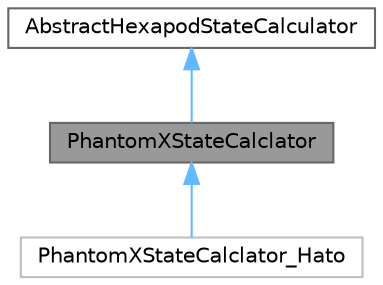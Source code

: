 digraph "PhantomXStateCalclator"
{
 // LATEX_PDF_SIZE
  bgcolor="transparent";
  edge [fontname=Helvetica,fontsize=10,labelfontname=Helvetica,labelfontsize=10];
  node [fontname=Helvetica,fontsize=10,shape=box,height=0.2,width=0.4];
  Node1 [id="Node000001",label="PhantomXStateCalclator",height=0.2,width=0.4,color="gray40", fillcolor="grey60", style="filled", fontcolor="black",tooltip=" "];
  Node2 -> Node1 [id="edge1_Node000001_Node000002",dir="back",color="steelblue1",style="solid",tooltip=" "];
  Node2 [id="Node000002",label="AbstractHexapodStateCalculator",height=0.2,width=0.4,color="gray40", fillcolor="white", style="filled",URL="$class_abstract_hexapod_state_calculator.html",tooltip="ロボットの状態を計算するクラスの抽象クラス．"];
  Node1 -> Node3 [id="edge2_Node000001_Node000003",dir="back",color="steelblue1",style="solid",tooltip=" "];
  Node3 [id="Node000003",label="PhantomXStateCalclator_Hato",height=0.2,width=0.4,color="grey75", fillcolor="white", style="filled",URL="$class_phantom_x_state_calclator___hato.html",tooltip=" "];
}
